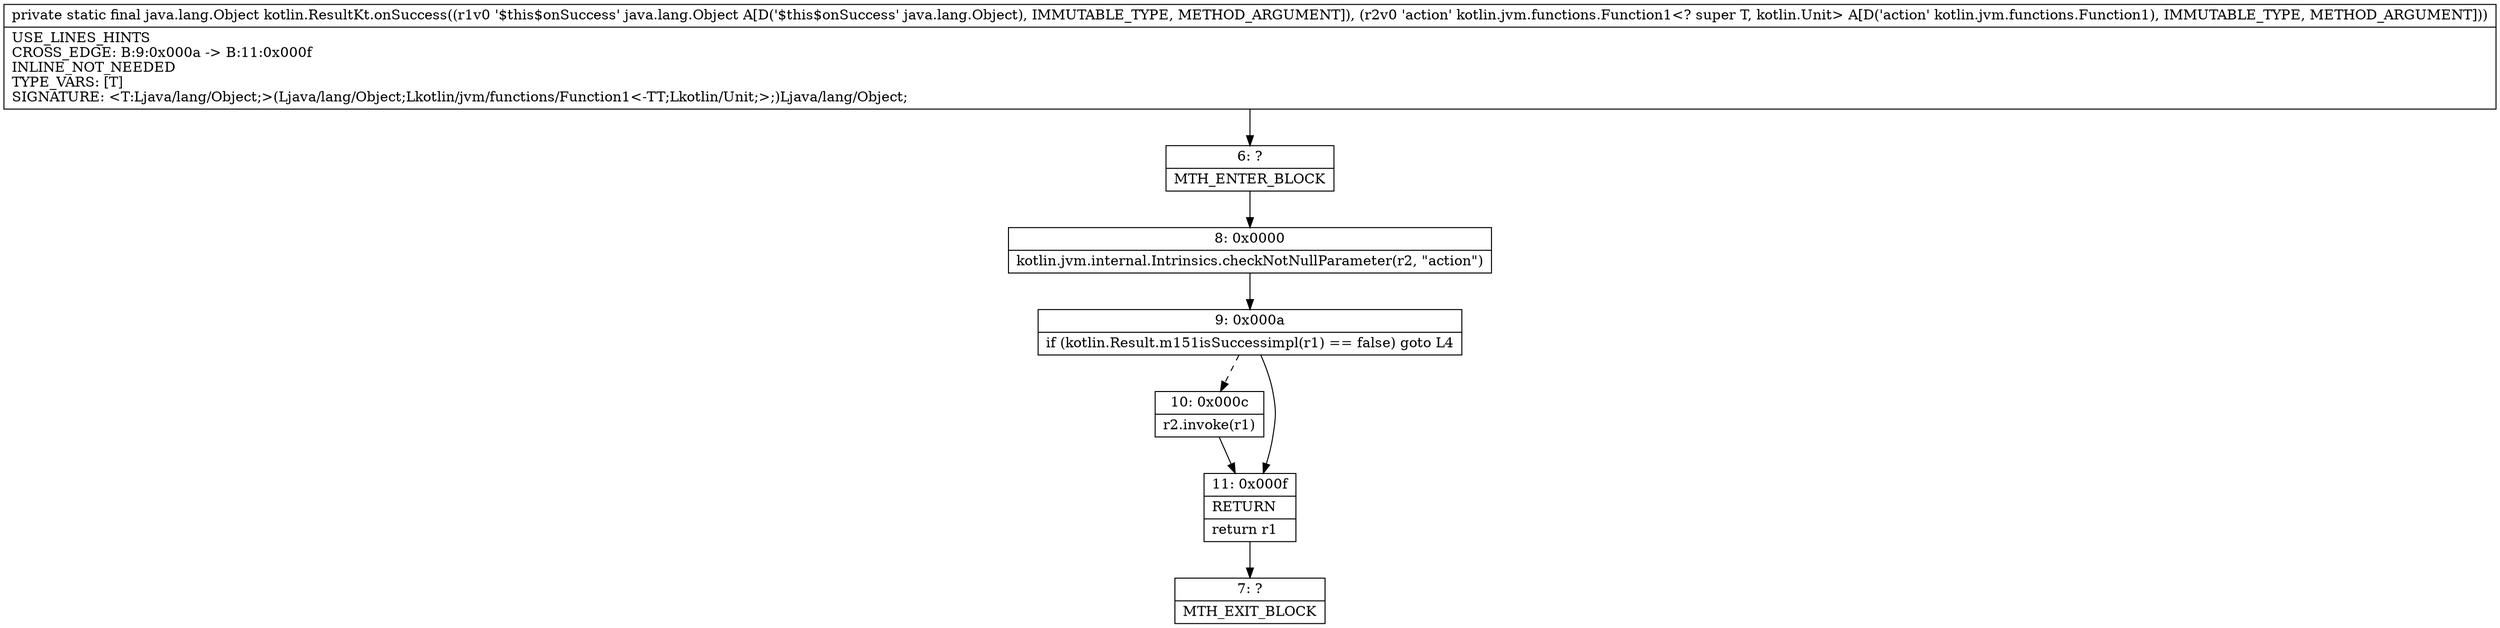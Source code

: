 digraph "CFG forkotlin.ResultKt.onSuccess(Ljava\/lang\/Object;Lkotlin\/jvm\/functions\/Function1;)Ljava\/lang\/Object;" {
Node_6 [shape=record,label="{6\:\ ?|MTH_ENTER_BLOCK\l}"];
Node_8 [shape=record,label="{8\:\ 0x0000|kotlin.jvm.internal.Intrinsics.checkNotNullParameter(r2, \"action\")\l}"];
Node_9 [shape=record,label="{9\:\ 0x000a|if (kotlin.Result.m151isSuccessimpl(r1) == false) goto L4\l}"];
Node_10 [shape=record,label="{10\:\ 0x000c|r2.invoke(r1)\l}"];
Node_11 [shape=record,label="{11\:\ 0x000f|RETURN\l|return r1\l}"];
Node_7 [shape=record,label="{7\:\ ?|MTH_EXIT_BLOCK\l}"];
MethodNode[shape=record,label="{private static final java.lang.Object kotlin.ResultKt.onSuccess((r1v0 '$this$onSuccess' java.lang.Object A[D('$this$onSuccess' java.lang.Object), IMMUTABLE_TYPE, METHOD_ARGUMENT]), (r2v0 'action' kotlin.jvm.functions.Function1\<? super T, kotlin.Unit\> A[D('action' kotlin.jvm.functions.Function1), IMMUTABLE_TYPE, METHOD_ARGUMENT]))  | USE_LINES_HINTS\lCROSS_EDGE: B:9:0x000a \-\> B:11:0x000f\lINLINE_NOT_NEEDED\lTYPE_VARS: [T]\lSIGNATURE: \<T:Ljava\/lang\/Object;\>(Ljava\/lang\/Object;Lkotlin\/jvm\/functions\/Function1\<\-TT;Lkotlin\/Unit;\>;)Ljava\/lang\/Object;\l}"];
MethodNode -> Node_6;Node_6 -> Node_8;
Node_8 -> Node_9;
Node_9 -> Node_10[style=dashed];
Node_9 -> Node_11;
Node_10 -> Node_11;
Node_11 -> Node_7;
}

